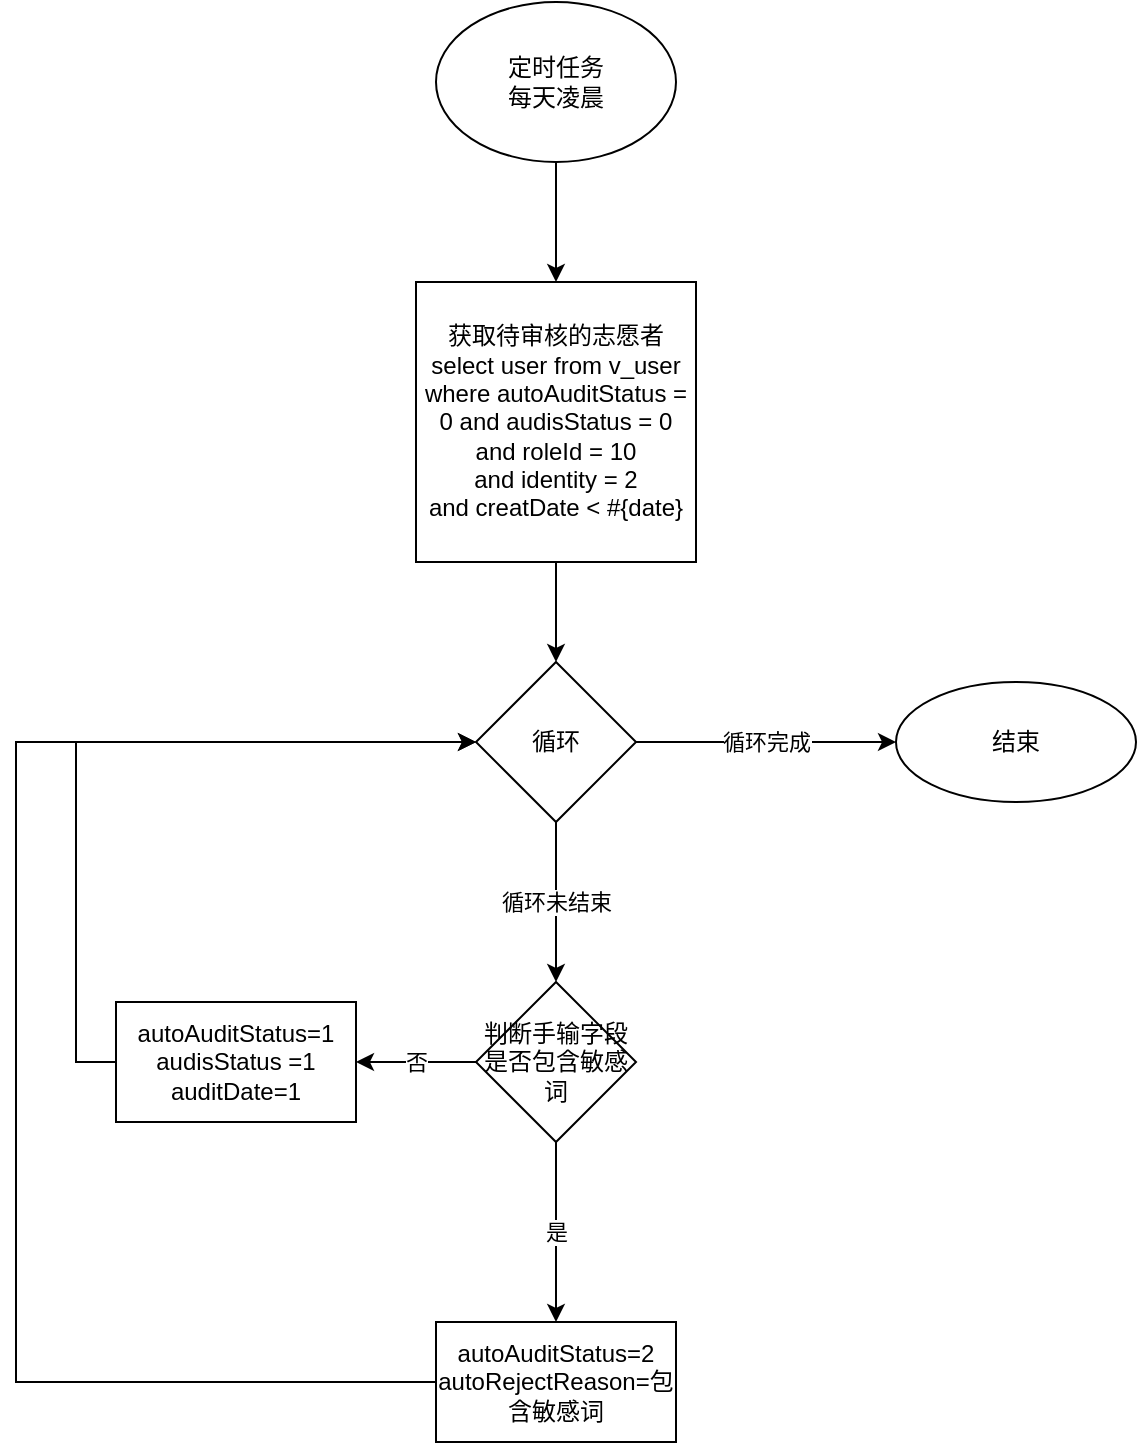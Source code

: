 <mxfile version="16.2.2" type="github">
  <diagram id="ekOpmkY5_bbGRxoW1UZB" name="Page-1">
    <mxGraphModel dx="1422" dy="882" grid="1" gridSize="10" guides="1" tooltips="1" connect="1" arrows="1" fold="1" page="1" pageScale="1" pageWidth="827" pageHeight="1169" math="0" shadow="0">
      <root>
        <mxCell id="0" />
        <mxCell id="1" parent="0" />
        <mxCell id="CI28nCU2zgi-dRtotHJi-5" style="edgeStyle=orthogonalEdgeStyle;rounded=0;orthogonalLoop=1;jettySize=auto;html=1;exitX=0.5;exitY=1;exitDx=0;exitDy=0;entryX=0.5;entryY=0;entryDx=0;entryDy=0;" edge="1" parent="1" source="CI28nCU2zgi-dRtotHJi-3" target="CI28nCU2zgi-dRtotHJi-4">
          <mxGeometry relative="1" as="geometry" />
        </mxCell>
        <mxCell id="CI28nCU2zgi-dRtotHJi-3" value="定时任务&lt;br&gt;每天凌晨" style="ellipse;whiteSpace=wrap;html=1;" vertex="1" parent="1">
          <mxGeometry x="280" y="110" width="120" height="80" as="geometry" />
        </mxCell>
        <mxCell id="CI28nCU2zgi-dRtotHJi-7" value="" style="edgeStyle=orthogonalEdgeStyle;rounded=0;orthogonalLoop=1;jettySize=auto;html=1;" edge="1" parent="1" source="CI28nCU2zgi-dRtotHJi-4" target="CI28nCU2zgi-dRtotHJi-6">
          <mxGeometry relative="1" as="geometry" />
        </mxCell>
        <mxCell id="CI28nCU2zgi-dRtotHJi-4" value="获取待审核的志愿者&lt;br&gt;select user from v_user where&amp;nbsp;autoAuditStatus = 0 and&amp;nbsp;audisStatus = 0 and&amp;nbsp;roleId = 10 and&amp;nbsp;identity = 2 and&amp;nbsp;creatDate &amp;lt; #{date}" style="whiteSpace=wrap;html=1;aspect=fixed;" vertex="1" parent="1">
          <mxGeometry x="270" y="250" width="140" height="140" as="geometry" />
        </mxCell>
        <mxCell id="CI28nCU2zgi-dRtotHJi-11" value="循环未结束" style="edgeStyle=orthogonalEdgeStyle;rounded=0;orthogonalLoop=1;jettySize=auto;html=1;" edge="1" parent="1" source="CI28nCU2zgi-dRtotHJi-6" target="CI28nCU2zgi-dRtotHJi-10">
          <mxGeometry relative="1" as="geometry" />
        </mxCell>
        <mxCell id="CI28nCU2zgi-dRtotHJi-19" value="循环完成" style="edgeStyle=orthogonalEdgeStyle;rounded=0;orthogonalLoop=1;jettySize=auto;html=1;" edge="1" parent="1" source="CI28nCU2zgi-dRtotHJi-6" target="CI28nCU2zgi-dRtotHJi-18">
          <mxGeometry relative="1" as="geometry" />
        </mxCell>
        <mxCell id="CI28nCU2zgi-dRtotHJi-6" value="循环" style="rhombus;whiteSpace=wrap;html=1;" vertex="1" parent="1">
          <mxGeometry x="300" y="440" width="80" height="80" as="geometry" />
        </mxCell>
        <mxCell id="CI28nCU2zgi-dRtotHJi-13" value="否" style="edgeStyle=orthogonalEdgeStyle;rounded=0;orthogonalLoop=1;jettySize=auto;html=1;" edge="1" parent="1" source="CI28nCU2zgi-dRtotHJi-10" target="CI28nCU2zgi-dRtotHJi-12">
          <mxGeometry relative="1" as="geometry" />
        </mxCell>
        <mxCell id="CI28nCU2zgi-dRtotHJi-15" value="是" style="edgeStyle=orthogonalEdgeStyle;rounded=0;orthogonalLoop=1;jettySize=auto;html=1;" edge="1" parent="1" source="CI28nCU2zgi-dRtotHJi-10" target="CI28nCU2zgi-dRtotHJi-14">
          <mxGeometry relative="1" as="geometry" />
        </mxCell>
        <mxCell id="CI28nCU2zgi-dRtotHJi-10" value="判断手输字段是否包含敏感词" style="rhombus;whiteSpace=wrap;html=1;" vertex="1" parent="1">
          <mxGeometry x="300" y="600" width="80" height="80" as="geometry" />
        </mxCell>
        <mxCell id="CI28nCU2zgi-dRtotHJi-16" style="edgeStyle=orthogonalEdgeStyle;rounded=0;orthogonalLoop=1;jettySize=auto;html=1;exitX=0;exitY=0.5;exitDx=0;exitDy=0;entryX=0;entryY=0.5;entryDx=0;entryDy=0;" edge="1" parent="1" source="CI28nCU2zgi-dRtotHJi-12" target="CI28nCU2zgi-dRtotHJi-6">
          <mxGeometry relative="1" as="geometry" />
        </mxCell>
        <mxCell id="CI28nCU2zgi-dRtotHJi-12" value="&lt;span&gt;autoAuditStatus=1&lt;br&gt;&lt;/span&gt;audisStatus =1&lt;br&gt;&lt;span&gt;auditDate=1&lt;br&gt;&lt;/span&gt;" style="whiteSpace=wrap;html=1;" vertex="1" parent="1">
          <mxGeometry x="120" y="610" width="120" height="60" as="geometry" />
        </mxCell>
        <mxCell id="CI28nCU2zgi-dRtotHJi-17" style="edgeStyle=orthogonalEdgeStyle;rounded=0;orthogonalLoop=1;jettySize=auto;html=1;exitX=0;exitY=0.5;exitDx=0;exitDy=0;entryX=0;entryY=0.5;entryDx=0;entryDy=0;" edge="1" parent="1" source="CI28nCU2zgi-dRtotHJi-14" target="CI28nCU2zgi-dRtotHJi-6">
          <mxGeometry relative="1" as="geometry">
            <Array as="points">
              <mxPoint x="70" y="800" />
              <mxPoint x="70" y="480" />
            </Array>
          </mxGeometry>
        </mxCell>
        <mxCell id="CI28nCU2zgi-dRtotHJi-14" value="autoAuditStatus=2&lt;br&gt;autoRejectReason=包含敏感词" style="whiteSpace=wrap;html=1;" vertex="1" parent="1">
          <mxGeometry x="280" y="770" width="120" height="60" as="geometry" />
        </mxCell>
        <mxCell id="CI28nCU2zgi-dRtotHJi-18" value="结束" style="ellipse;whiteSpace=wrap;html=1;" vertex="1" parent="1">
          <mxGeometry x="510" y="450" width="120" height="60" as="geometry" />
        </mxCell>
      </root>
    </mxGraphModel>
  </diagram>
</mxfile>

